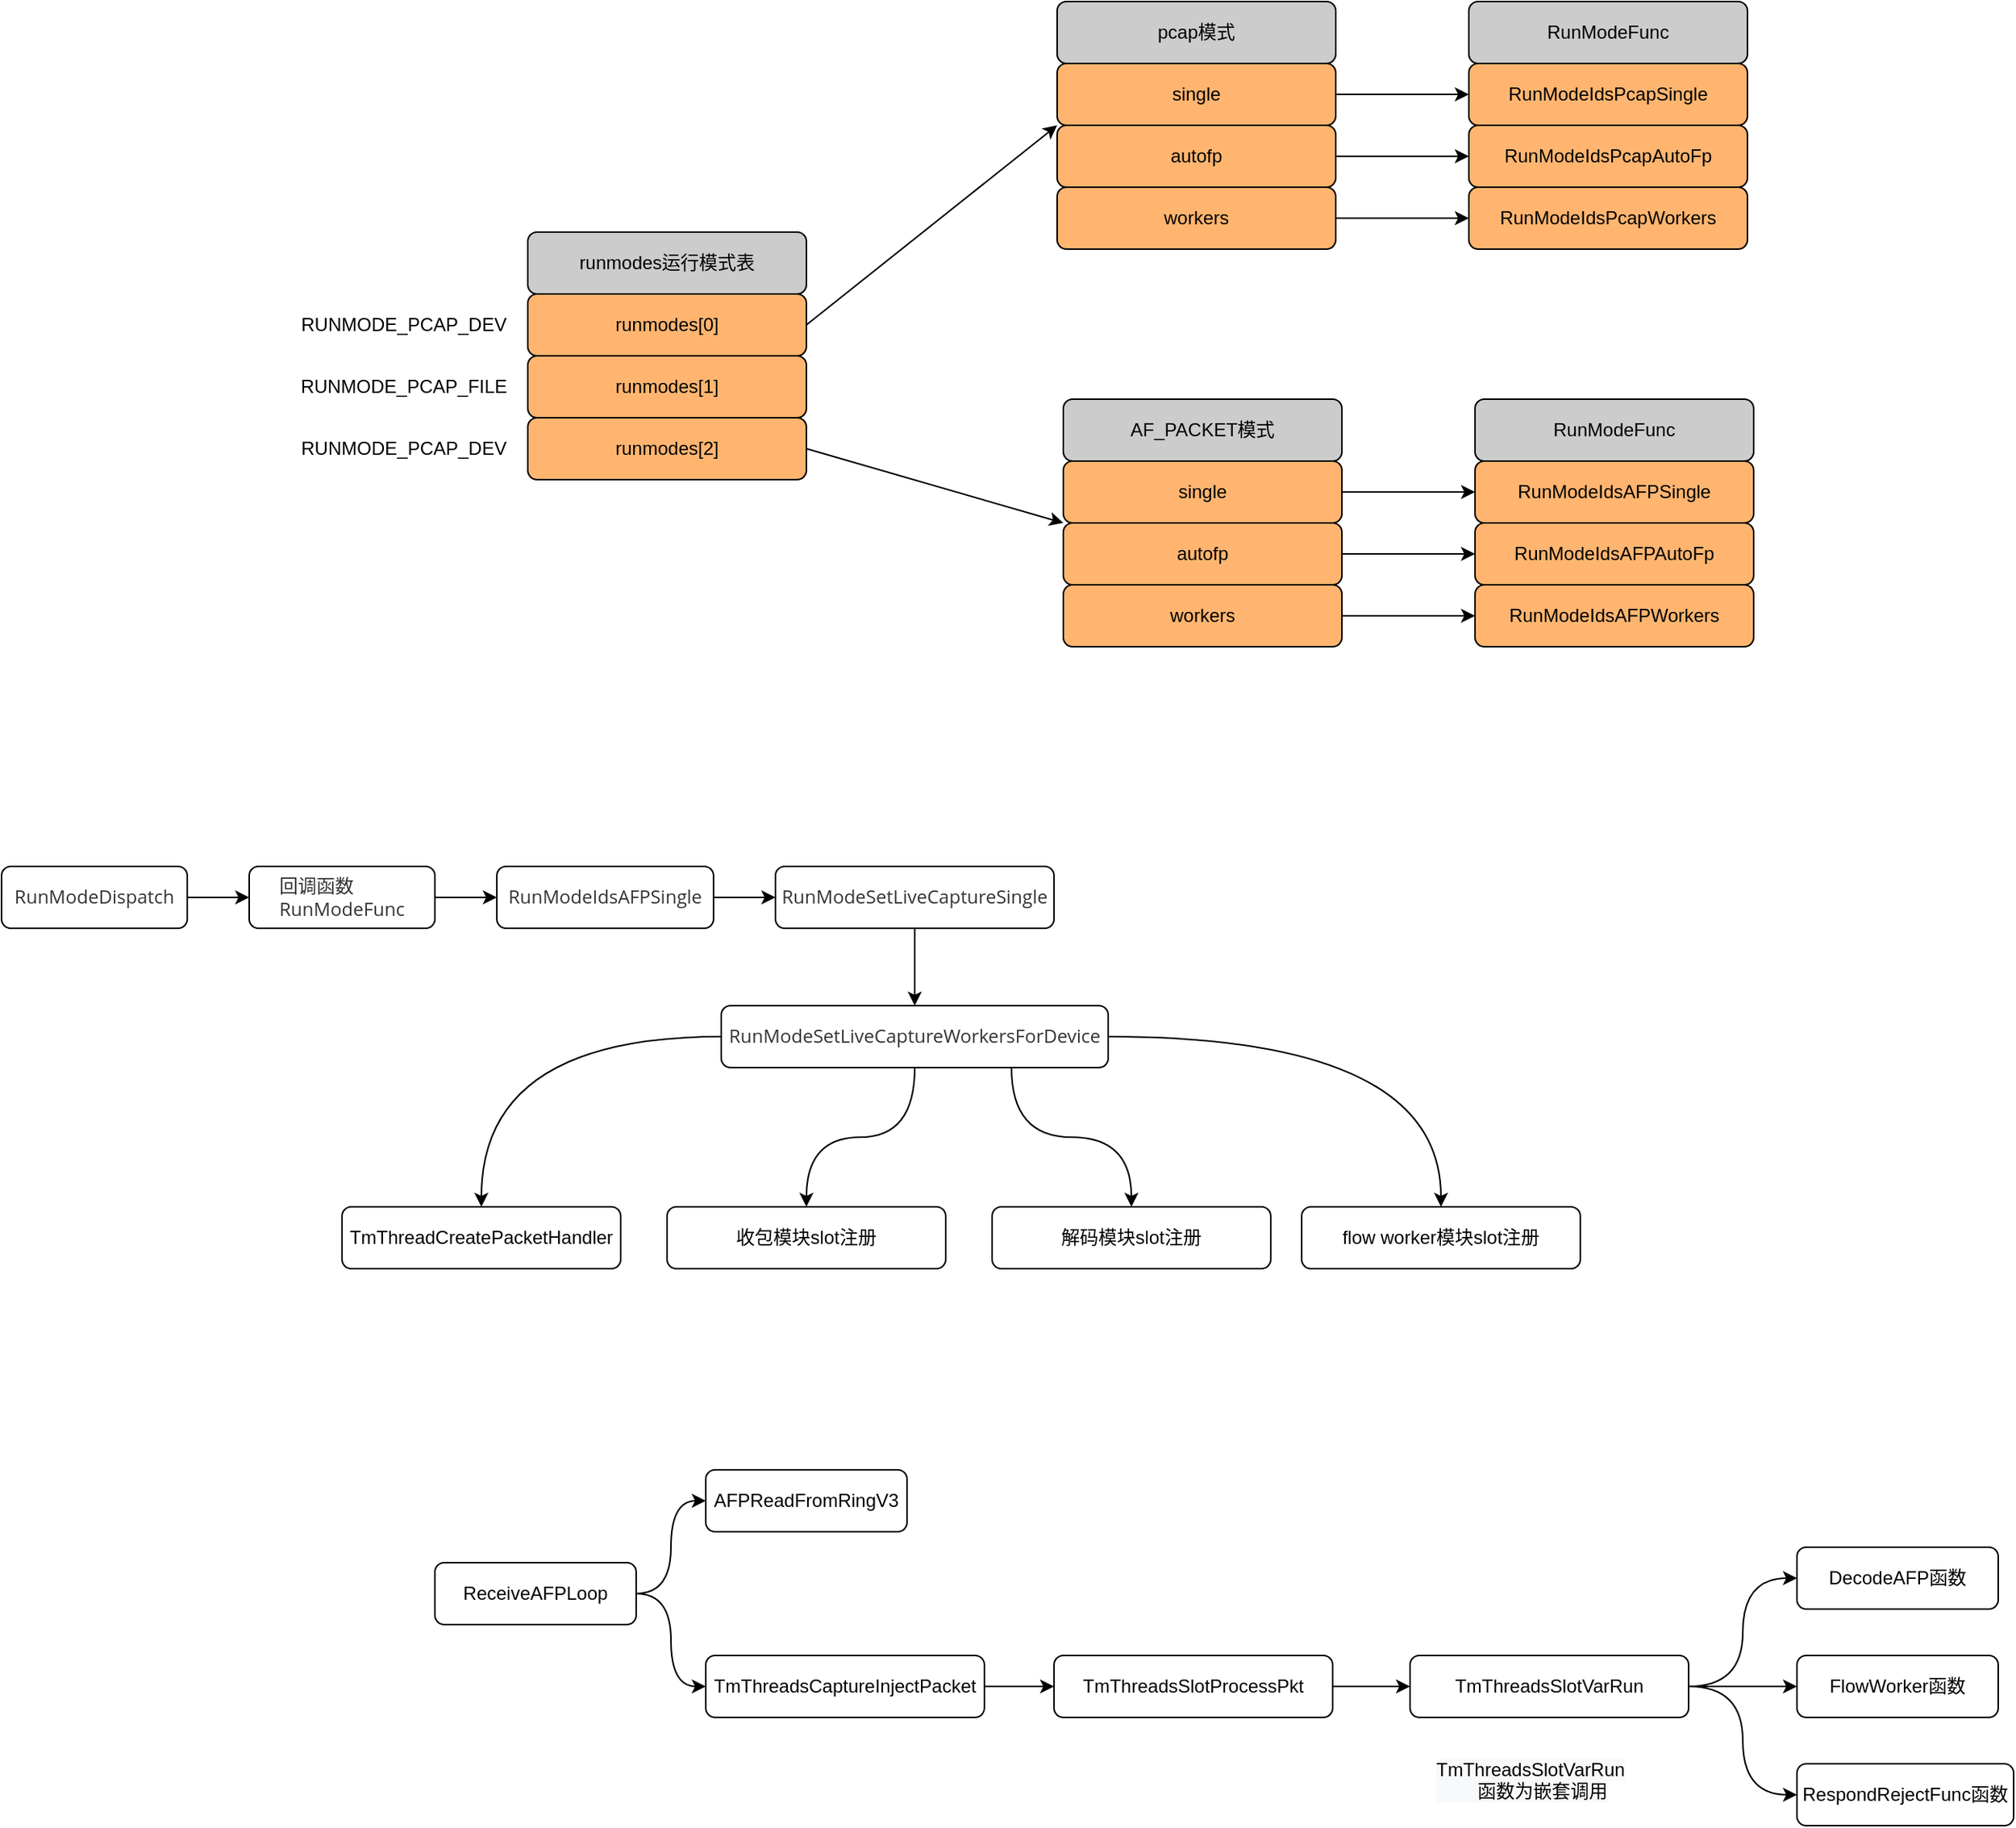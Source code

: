 <mxfile version="19.0.3" type="device"><diagram id="C5RBs43oDa-KdzZeNtuy" name="Page-1"><mxGraphModel dx="1422" dy="865" grid="0" gridSize="10" guides="1" tooltips="1" connect="1" arrows="1" fold="1" page="1" pageScale="1" pageWidth="827" pageHeight="1169" math="0" shadow="0"><root><mxCell id="WIyWlLk6GJQsqaUBKTNV-0"/><mxCell id="WIyWlLk6GJQsqaUBKTNV-1" parent="WIyWlLk6GJQsqaUBKTNV-0"/><mxCell id="lImFgt0O4cBi_I_tVlBP-8" value="" style="edgeStyle=orthogonalEdgeStyle;rounded=0;orthogonalLoop=1;jettySize=auto;html=1;fontSize=12;" parent="WIyWlLk6GJQsqaUBKTNV-1" source="lImFgt0O4cBi_I_tVlBP-1" target="lImFgt0O4cBi_I_tVlBP-7" edge="1"><mxGeometry relative="1" as="geometry"/></mxCell><mxCell id="lImFgt0O4cBi_I_tVlBP-1" value="&lt;span style=&quot;box-sizing: border-box; color: rgb(51, 51, 51); font-family: &amp;quot;Open Sans&amp;quot;, &amp;quot;Clear Sans&amp;quot;, &amp;quot;Helvetica Neue&amp;quot;, Helvetica, Arial, &amp;quot;Segoe UI Emoji&amp;quot;, sans-serif; orphans: 4; text-align: start; background-color: rgb(255, 255, 255);&quot;&gt;&lt;span style=&quot;box-sizing: border-box;&quot; class=&quot;md-plain&quot;&gt;&lt;font style=&quot;font-size: 12px;&quot;&gt;RunModeDispatch&lt;/font&gt;&lt;/span&gt;&lt;/span&gt;" style="rounded=1;whiteSpace=wrap;html=1;fillColor=none;sketch=0;shadow=0;glass=0;fontStyle=0" parent="WIyWlLk6GJQsqaUBKTNV-1" vertex="1"><mxGeometry x="50" y="690" width="120" height="40" as="geometry"/></mxCell><mxCell id="lImFgt0O4cBi_I_tVlBP-10" value="" style="edgeStyle=orthogonalEdgeStyle;rounded=0;orthogonalLoop=1;jettySize=auto;html=1;fontSize=12;" parent="WIyWlLk6GJQsqaUBKTNV-1" source="lImFgt0O4cBi_I_tVlBP-7" target="lImFgt0O4cBi_I_tVlBP-9" edge="1"><mxGeometry relative="1" as="geometry"/></mxCell><mxCell id="lImFgt0O4cBi_I_tVlBP-7" value="&lt;div style=&quot;orphans: 4; text-align: start;&quot;&gt;&lt;font face=&quot;Open Sans, Clear Sans, Helvetica Neue, Helvetica, Arial, Segoe UI Emoji, sans-serif&quot; color=&quot;#333333&quot;&gt;&lt;span style=&quot;background-color: rgb(255, 255, 255);&quot;&gt;&lt;span style=&quot;&quot;&gt;&#9;&lt;/span&gt;回调函数&lt;/span&gt;&lt;/font&gt;&lt;/div&gt;&lt;div style=&quot;orphans: 4; text-align: start;&quot;&gt;&lt;span style=&quot;background-color: initial;&quot;&gt;&lt;font face=&quot;Open Sans, Clear Sans, Helvetica Neue, Helvetica, Arial, Segoe UI Emoji, sans-serif&quot; color=&quot;#333333&quot;&gt;RunModeFunc&lt;/font&gt;&lt;/span&gt;&lt;/div&gt;" style="rounded=1;whiteSpace=wrap;html=1;fillColor=none;sketch=0;shadow=0;glass=0;fontStyle=0" parent="WIyWlLk6GJQsqaUBKTNV-1" vertex="1"><mxGeometry x="210" y="690" width="120" height="40" as="geometry"/></mxCell><mxCell id="lImFgt0O4cBi_I_tVlBP-12" value="" style="edgeStyle=orthogonalEdgeStyle;rounded=0;orthogonalLoop=1;jettySize=auto;html=1;fontSize=12;" parent="WIyWlLk6GJQsqaUBKTNV-1" source="lImFgt0O4cBi_I_tVlBP-9" target="lImFgt0O4cBi_I_tVlBP-11" edge="1"><mxGeometry relative="1" as="geometry"/></mxCell><mxCell id="lImFgt0O4cBi_I_tVlBP-9" value="&lt;div style=&quot;orphans: 4; text-align: start;&quot;&gt;&lt;span style=&quot;color: rgb(51, 51, 51); font-family: &amp;quot;Open Sans&amp;quot;, &amp;quot;Clear Sans&amp;quot;, &amp;quot;Helvetica Neue&amp;quot;, Helvetica, Arial, &amp;quot;Segoe UI Emoji&amp;quot;, sans-serif;&quot;&gt;&lt;font style=&quot;font-size: 12px;&quot;&gt;RunModeIdsAFPSingle&lt;/font&gt;&lt;/span&gt;&lt;br&gt;&lt;/div&gt;" style="rounded=1;whiteSpace=wrap;html=1;fillColor=none;sketch=0;shadow=0;glass=0;fontStyle=0" parent="WIyWlLk6GJQsqaUBKTNV-1" vertex="1"><mxGeometry x="370" y="690" width="140" height="40" as="geometry"/></mxCell><mxCell id="lImFgt0O4cBi_I_tVlBP-14" value="" style="edgeStyle=orthogonalEdgeStyle;rounded=0;orthogonalLoop=1;jettySize=auto;html=1;fontSize=12;" parent="WIyWlLk6GJQsqaUBKTNV-1" source="lImFgt0O4cBi_I_tVlBP-11" target="lImFgt0O4cBi_I_tVlBP-13" edge="1"><mxGeometry relative="1" as="geometry"/></mxCell><mxCell id="lImFgt0O4cBi_I_tVlBP-11" value="&lt;div style=&quot;orphans: 4; text-align: start;&quot;&gt;&lt;font face=&quot;Open Sans, Clear Sans, Helvetica Neue, Helvetica, Arial, Segoe UI Emoji, sans-serif&quot; color=&quot;#333333&quot;&gt;RunModeSetLiveCaptureSingle&lt;/font&gt;&lt;br&gt;&lt;/div&gt;" style="rounded=1;whiteSpace=wrap;html=1;fillColor=none;sketch=0;shadow=0;glass=0;fontStyle=0" parent="WIyWlLk6GJQsqaUBKTNV-1" vertex="1"><mxGeometry x="550" y="690" width="180" height="40" as="geometry"/></mxCell><mxCell id="lImFgt0O4cBi_I_tVlBP-19" style="edgeStyle=orthogonalEdgeStyle;rounded=0;orthogonalLoop=1;jettySize=auto;html=1;exitX=0;exitY=0.5;exitDx=0;exitDy=0;entryX=0.5;entryY=0;entryDx=0;entryDy=0;fontSize=12;curved=1;" parent="WIyWlLk6GJQsqaUBKTNV-1" source="lImFgt0O4cBi_I_tVlBP-13" target="lImFgt0O4cBi_I_tVlBP-15" edge="1"><mxGeometry relative="1" as="geometry"/></mxCell><mxCell id="lImFgt0O4cBi_I_tVlBP-20" style="edgeStyle=orthogonalEdgeStyle;curved=1;rounded=0;orthogonalLoop=1;jettySize=auto;html=1;exitX=0.5;exitY=1;exitDx=0;exitDy=0;fontSize=12;" parent="WIyWlLk6GJQsqaUBKTNV-1" source="lImFgt0O4cBi_I_tVlBP-13" target="lImFgt0O4cBi_I_tVlBP-16" edge="1"><mxGeometry relative="1" as="geometry"/></mxCell><mxCell id="lImFgt0O4cBi_I_tVlBP-21" style="edgeStyle=orthogonalEdgeStyle;curved=1;rounded=0;orthogonalLoop=1;jettySize=auto;html=1;exitX=0.75;exitY=1;exitDx=0;exitDy=0;fontSize=12;" parent="WIyWlLk6GJQsqaUBKTNV-1" source="lImFgt0O4cBi_I_tVlBP-13" target="lImFgt0O4cBi_I_tVlBP-17" edge="1"><mxGeometry relative="1" as="geometry"/></mxCell><mxCell id="lImFgt0O4cBi_I_tVlBP-22" style="edgeStyle=orthogonalEdgeStyle;curved=1;rounded=0;orthogonalLoop=1;jettySize=auto;html=1;exitX=1;exitY=0.5;exitDx=0;exitDy=0;entryX=0.5;entryY=0;entryDx=0;entryDy=0;fontSize=12;" parent="WIyWlLk6GJQsqaUBKTNV-1" source="lImFgt0O4cBi_I_tVlBP-13" target="lImFgt0O4cBi_I_tVlBP-18" edge="1"><mxGeometry relative="1" as="geometry"/></mxCell><mxCell id="lImFgt0O4cBi_I_tVlBP-13" value="&lt;div style=&quot;orphans: 4; text-align: start;&quot;&gt;&lt;font face=&quot;Open Sans, Clear Sans, Helvetica Neue, Helvetica, Arial, Segoe UI Emoji, sans-serif&quot; color=&quot;#333333&quot;&gt;RunModeSetLiveCaptureWorkersForDevice&lt;/font&gt;&lt;br&gt;&lt;/div&gt;" style="rounded=1;whiteSpace=wrap;html=1;fillColor=none;sketch=0;shadow=0;glass=0;fontStyle=0" parent="WIyWlLk6GJQsqaUBKTNV-1" vertex="1"><mxGeometry x="515" y="780" width="250" height="40" as="geometry"/></mxCell><mxCell id="lImFgt0O4cBi_I_tVlBP-15" value="&lt;div style=&quot;orphans: 4; text-align: start;&quot;&gt;TmThreadCreatePacketHandler&lt;br&gt;&lt;/div&gt;" style="rounded=1;whiteSpace=wrap;html=1;fillColor=none;sketch=0;shadow=0;glass=0;fontStyle=0" parent="WIyWlLk6GJQsqaUBKTNV-1" vertex="1"><mxGeometry x="270" y="910" width="180" height="40" as="geometry"/></mxCell><mxCell id="lImFgt0O4cBi_I_tVlBP-16" value="&lt;div style=&quot;orphans: 4; text-align: start;&quot;&gt;收包模块slot注册&lt;br&gt;&lt;/div&gt;" style="rounded=1;whiteSpace=wrap;html=1;fillColor=none;sketch=0;shadow=0;glass=0;fontStyle=0" parent="WIyWlLk6GJQsqaUBKTNV-1" vertex="1"><mxGeometry x="480" y="910" width="180" height="40" as="geometry"/></mxCell><mxCell id="lImFgt0O4cBi_I_tVlBP-17" value="&lt;div style=&quot;orphans: 4; text-align: start;&quot;&gt;解码模块slot注册&lt;br&gt;&lt;/div&gt;" style="rounded=1;whiteSpace=wrap;html=1;fillColor=none;sketch=0;shadow=0;glass=0;fontStyle=0" parent="WIyWlLk6GJQsqaUBKTNV-1" vertex="1"><mxGeometry x="690" y="910" width="180" height="40" as="geometry"/></mxCell><mxCell id="lImFgt0O4cBi_I_tVlBP-18" value="&lt;div style=&quot;orphans: 4; text-align: start;&quot;&gt;flow worker模块slot注册&lt;br&gt;&lt;/div&gt;" style="rounded=1;whiteSpace=wrap;html=1;fillColor=none;sketch=0;shadow=0;glass=0;fontStyle=0" parent="WIyWlLk6GJQsqaUBKTNV-1" vertex="1"><mxGeometry x="890" y="910" width="180" height="40" as="geometry"/></mxCell><mxCell id="lImFgt0O4cBi_I_tVlBP-31" style="edgeStyle=orthogonalEdgeStyle;curved=1;rounded=0;orthogonalLoop=1;jettySize=auto;html=1;exitX=1;exitY=0.5;exitDx=0;exitDy=0;entryX=0;entryY=0.5;entryDx=0;entryDy=0;fontSize=12;" parent="WIyWlLk6GJQsqaUBKTNV-1" source="lImFgt0O4cBi_I_tVlBP-25" target="lImFgt0O4cBi_I_tVlBP-26" edge="1"><mxGeometry relative="1" as="geometry"/></mxCell><mxCell id="lImFgt0O4cBi_I_tVlBP-32" style="edgeStyle=orthogonalEdgeStyle;curved=1;rounded=0;orthogonalLoop=1;jettySize=auto;html=1;exitX=1;exitY=0.5;exitDx=0;exitDy=0;entryX=0;entryY=0.5;entryDx=0;entryDy=0;fontSize=12;" parent="WIyWlLk6GJQsqaUBKTNV-1" source="lImFgt0O4cBi_I_tVlBP-25" target="lImFgt0O4cBi_I_tVlBP-30" edge="1"><mxGeometry relative="1" as="geometry"/></mxCell><mxCell id="lImFgt0O4cBi_I_tVlBP-25" value="&lt;div style=&quot;orphans: 4; text-align: start;&quot;&gt;&lt;span style=&quot;orphans: 2;&quot;&gt;ReceiveAFPLoop&lt;/span&gt;&lt;br&gt;&lt;/div&gt;" style="rounded=1;whiteSpace=wrap;html=1;fillColor=none;sketch=0;shadow=0;glass=0;fontStyle=0" parent="WIyWlLk6GJQsqaUBKTNV-1" vertex="1"><mxGeometry x="330" y="1140" width="130" height="40" as="geometry"/></mxCell><mxCell id="lImFgt0O4cBi_I_tVlBP-26" value="&lt;div style=&quot;orphans: 2;&quot;&gt;AFPReadFromRingV3&lt;br&gt;&lt;/div&gt;" style="rounded=1;whiteSpace=wrap;html=1;fillColor=none;sketch=0;shadow=0;glass=0;fontStyle=0" parent="WIyWlLk6GJQsqaUBKTNV-1" vertex="1"><mxGeometry x="505" y="1080" width="130" height="40" as="geometry"/></mxCell><mxCell id="lImFgt0O4cBi_I_tVlBP-34" value="" style="edgeStyle=orthogonalEdgeStyle;curved=1;rounded=0;orthogonalLoop=1;jettySize=auto;html=1;fontSize=12;" parent="WIyWlLk6GJQsqaUBKTNV-1" source="lImFgt0O4cBi_I_tVlBP-30" target="lImFgt0O4cBi_I_tVlBP-33" edge="1"><mxGeometry relative="1" as="geometry"/></mxCell><mxCell id="lImFgt0O4cBi_I_tVlBP-30" value="&lt;div style=&quot;orphans: 2;&quot;&gt;&lt;span style=&quot;text-align: left;&quot;&gt;TmThreadsCaptureInjectPacket&lt;/span&gt;&lt;br&gt;&lt;/div&gt;" style="rounded=1;whiteSpace=wrap;html=1;fillColor=none;sketch=0;shadow=0;glass=0;fontStyle=0" parent="WIyWlLk6GJQsqaUBKTNV-1" vertex="1"><mxGeometry x="505" y="1200" width="180" height="40" as="geometry"/></mxCell><mxCell id="lImFgt0O4cBi_I_tVlBP-43" value="" style="edgeStyle=orthogonalEdgeStyle;curved=1;rounded=0;orthogonalLoop=1;jettySize=auto;html=1;fontSize=12;" parent="WIyWlLk6GJQsqaUBKTNV-1" source="lImFgt0O4cBi_I_tVlBP-33" target="lImFgt0O4cBi_I_tVlBP-35" edge="1"><mxGeometry relative="1" as="geometry"/></mxCell><mxCell id="lImFgt0O4cBi_I_tVlBP-33" value="&lt;div style=&quot;text-align: left;&quot;&gt;TmThreadsSlotProcessPkt&lt;br&gt;&lt;/div&gt;" style="rounded=1;whiteSpace=wrap;html=1;fillColor=none;sketch=0;shadow=0;glass=0;fontStyle=0" parent="WIyWlLk6GJQsqaUBKTNV-1" vertex="1"><mxGeometry x="730" y="1200" width="180" height="40" as="geometry"/></mxCell><mxCell id="lImFgt0O4cBi_I_tVlBP-40" style="edgeStyle=orthogonalEdgeStyle;curved=1;rounded=0;orthogonalLoop=1;jettySize=auto;html=1;exitX=1;exitY=0.5;exitDx=0;exitDy=0;entryX=0;entryY=0.5;entryDx=0;entryDy=0;fontSize=12;" parent="WIyWlLk6GJQsqaUBKTNV-1" source="lImFgt0O4cBi_I_tVlBP-35" target="lImFgt0O4cBi_I_tVlBP-37" edge="1"><mxGeometry relative="1" as="geometry"/></mxCell><mxCell id="lImFgt0O4cBi_I_tVlBP-41" style="edgeStyle=orthogonalEdgeStyle;curved=1;rounded=0;orthogonalLoop=1;jettySize=auto;html=1;exitX=1;exitY=0.5;exitDx=0;exitDy=0;entryX=0;entryY=0.5;entryDx=0;entryDy=0;fontSize=12;" parent="WIyWlLk6GJQsqaUBKTNV-1" source="lImFgt0O4cBi_I_tVlBP-35" target="lImFgt0O4cBi_I_tVlBP-38" edge="1"><mxGeometry relative="1" as="geometry"/></mxCell><mxCell id="lImFgt0O4cBi_I_tVlBP-42" style="edgeStyle=orthogonalEdgeStyle;curved=1;rounded=0;orthogonalLoop=1;jettySize=auto;html=1;exitX=1;exitY=0.5;exitDx=0;exitDy=0;entryX=0;entryY=0.5;entryDx=0;entryDy=0;fontSize=12;" parent="WIyWlLk6GJQsqaUBKTNV-1" source="lImFgt0O4cBi_I_tVlBP-35" target="lImFgt0O4cBi_I_tVlBP-39" edge="1"><mxGeometry relative="1" as="geometry"/></mxCell><mxCell id="lImFgt0O4cBi_I_tVlBP-35" value="&lt;div style=&quot;text-align: left;&quot;&gt;TmThreadsSlotVarRun&lt;br&gt;&lt;/div&gt;" style="rounded=1;whiteSpace=wrap;html=1;fillColor=none;sketch=0;shadow=0;glass=0;fontStyle=0" parent="WIyWlLk6GJQsqaUBKTNV-1" vertex="1"><mxGeometry x="960" y="1200" width="180" height="40" as="geometry"/></mxCell><mxCell id="lImFgt0O4cBi_I_tVlBP-37" value="&lt;div style=&quot;text-align: left;&quot;&gt;DecodeAFP函数&lt;br&gt;&lt;/div&gt;" style="rounded=1;whiteSpace=wrap;html=1;fillColor=none;sketch=0;shadow=0;glass=0;fontStyle=0" parent="WIyWlLk6GJQsqaUBKTNV-1" vertex="1"><mxGeometry x="1210" y="1130" width="130" height="40" as="geometry"/></mxCell><mxCell id="lImFgt0O4cBi_I_tVlBP-38" value="&lt;div style=&quot;text-align: left;&quot;&gt;FlowWorker函数&lt;br&gt;&lt;/div&gt;" style="rounded=1;whiteSpace=wrap;html=1;fillColor=none;sketch=0;shadow=0;glass=0;fontStyle=0" parent="WIyWlLk6GJQsqaUBKTNV-1" vertex="1"><mxGeometry x="1210" y="1200" width="130" height="40" as="geometry"/></mxCell><mxCell id="lImFgt0O4cBi_I_tVlBP-39" value="&lt;div style=&quot;text-align: left;&quot;&gt;RespondRejectFunc函数&lt;br&gt;&lt;/div&gt;" style="rounded=1;whiteSpace=wrap;html=1;fillColor=none;sketch=0;shadow=0;glass=0;fontStyle=0" parent="WIyWlLk6GJQsqaUBKTNV-1" vertex="1"><mxGeometry x="1210" y="1270" width="140" height="40" as="geometry"/></mxCell><mxCell id="_wPVUgmh15ZFtbq5lnZ2-0" value="&lt;span style=&quot;color: rgb(0, 0, 0); font-family: Helvetica; font-size: 12px; font-style: normal; font-variant-ligatures: normal; font-variant-caps: normal; font-weight: 400; letter-spacing: normal; orphans: 2; text-align: left; text-indent: 0px; text-transform: none; widows: 2; word-spacing: 0px; -webkit-text-stroke-width: 0px; background-color: rgb(248, 249, 250); text-decoration-thickness: initial; text-decoration-style: initial; text-decoration-color: initial; float: none; display: inline !important;&quot;&gt;TmThreadsSlotVarRun&lt;br&gt;&lt;span style=&quot;white-space: pre;&quot;&gt;&#9;&lt;/span&gt;函数为嵌套调用&lt;/span&gt;" style="text;whiteSpace=wrap;html=1;" parent="WIyWlLk6GJQsqaUBKTNV-1" vertex="1"><mxGeometry x="975" y="1260" width="150" height="30" as="geometry"/></mxCell><mxCell id="doOD7lP05Gy_HSQ41WFU-16" value="runmodes运行模式表" style="rounded=1;whiteSpace=wrap;html=1;fillColor=#CCCCCC;" vertex="1" parent="WIyWlLk6GJQsqaUBKTNV-1"><mxGeometry x="390" y="280" width="180" height="40" as="geometry"/></mxCell><mxCell id="doOD7lP05Gy_HSQ41WFU-28" style="rounded=0;orthogonalLoop=1;jettySize=auto;html=1;exitX=1;exitY=0.5;exitDx=0;exitDy=0;entryX=0;entryY=1;entryDx=0;entryDy=0;" edge="1" parent="WIyWlLk6GJQsqaUBKTNV-1" source="doOD7lP05Gy_HSQ41WFU-17" target="doOD7lP05Gy_HSQ41WFU-24"><mxGeometry relative="1" as="geometry"/></mxCell><mxCell id="doOD7lP05Gy_HSQ41WFU-17" value="runmodes[0]" style="rounded=1;whiteSpace=wrap;html=1;fillColor=#FFB570;" vertex="1" parent="WIyWlLk6GJQsqaUBKTNV-1"><mxGeometry x="390" y="320" width="180" height="40" as="geometry"/></mxCell><mxCell id="doOD7lP05Gy_HSQ41WFU-18" value="runmodes[1]" style="rounded=1;whiteSpace=wrap;html=1;fillColor=#FFB570;" vertex="1" parent="WIyWlLk6GJQsqaUBKTNV-1"><mxGeometry x="390" y="360" width="180" height="40" as="geometry"/></mxCell><mxCell id="doOD7lP05Gy_HSQ41WFU-48" style="edgeStyle=none;rounded=0;orthogonalLoop=1;jettySize=auto;html=1;exitX=1;exitY=0.5;exitDx=0;exitDy=0;entryX=0;entryY=0;entryDx=0;entryDy=0;" edge="1" parent="WIyWlLk6GJQsqaUBKTNV-1" source="doOD7lP05Gy_HSQ41WFU-19" target="doOD7lP05Gy_HSQ41WFU-41"><mxGeometry relative="1" as="geometry"/></mxCell><mxCell id="doOD7lP05Gy_HSQ41WFU-19" value="runmodes[2]" style="rounded=1;whiteSpace=wrap;html=1;fillColor=#FFB570;" vertex="1" parent="WIyWlLk6GJQsqaUBKTNV-1"><mxGeometry x="390" y="400" width="180" height="40" as="geometry"/></mxCell><mxCell id="doOD7lP05Gy_HSQ41WFU-20" value="RUNMODE_PCAP_DEV" style="text;html=1;strokeColor=none;fillColor=none;align=center;verticalAlign=middle;whiteSpace=wrap;rounded=0;" vertex="1" parent="WIyWlLk6GJQsqaUBKTNV-1"><mxGeometry x="240" y="325" width="140" height="30" as="geometry"/></mxCell><mxCell id="doOD7lP05Gy_HSQ41WFU-21" value="RUNMODE_PCAP_FILE" style="text;html=1;strokeColor=none;fillColor=none;align=center;verticalAlign=middle;whiteSpace=wrap;rounded=0;" vertex="1" parent="WIyWlLk6GJQsqaUBKTNV-1"><mxGeometry x="240" y="365" width="140" height="30" as="geometry"/></mxCell><mxCell id="doOD7lP05Gy_HSQ41WFU-22" value="RUNMODE_PCAP_DEV" style="text;html=1;strokeColor=none;fillColor=none;align=center;verticalAlign=middle;whiteSpace=wrap;rounded=0;" vertex="1" parent="WIyWlLk6GJQsqaUBKTNV-1"><mxGeometry x="240" y="405" width="140" height="30" as="geometry"/></mxCell><mxCell id="doOD7lP05Gy_HSQ41WFU-23" value="pcap模式" style="rounded=1;whiteSpace=wrap;html=1;fillColor=#CCCCCC;" vertex="1" parent="WIyWlLk6GJQsqaUBKTNV-1"><mxGeometry x="732" y="131" width="180" height="40" as="geometry"/></mxCell><mxCell id="doOD7lP05Gy_HSQ41WFU-34" style="edgeStyle=none;rounded=0;orthogonalLoop=1;jettySize=auto;html=1;exitX=1;exitY=0.5;exitDx=0;exitDy=0;entryX=0;entryY=0.5;entryDx=0;entryDy=0;" edge="1" parent="WIyWlLk6GJQsqaUBKTNV-1" source="doOD7lP05Gy_HSQ41WFU-24" target="doOD7lP05Gy_HSQ41WFU-30"><mxGeometry relative="1" as="geometry"/></mxCell><mxCell id="doOD7lP05Gy_HSQ41WFU-24" value="single" style="rounded=1;whiteSpace=wrap;html=1;fillColor=#FFB570;" vertex="1" parent="WIyWlLk6GJQsqaUBKTNV-1"><mxGeometry x="732" y="171" width="180" height="40" as="geometry"/></mxCell><mxCell id="doOD7lP05Gy_HSQ41WFU-35" style="edgeStyle=none;rounded=0;orthogonalLoop=1;jettySize=auto;html=1;exitX=1;exitY=0.5;exitDx=0;exitDy=0;entryX=0;entryY=0.5;entryDx=0;entryDy=0;" edge="1" parent="WIyWlLk6GJQsqaUBKTNV-1" source="doOD7lP05Gy_HSQ41WFU-25" target="doOD7lP05Gy_HSQ41WFU-31"><mxGeometry relative="1" as="geometry"/></mxCell><mxCell id="doOD7lP05Gy_HSQ41WFU-25" value="autofp" style="rounded=1;whiteSpace=wrap;html=1;fillColor=#FFB570;" vertex="1" parent="WIyWlLk6GJQsqaUBKTNV-1"><mxGeometry x="732" y="211" width="180" height="40" as="geometry"/></mxCell><mxCell id="doOD7lP05Gy_HSQ41WFU-36" style="edgeStyle=none;rounded=0;orthogonalLoop=1;jettySize=auto;html=1;exitX=1;exitY=0.5;exitDx=0;exitDy=0;entryX=0;entryY=0.5;entryDx=0;entryDy=0;" edge="1" parent="WIyWlLk6GJQsqaUBKTNV-1" source="doOD7lP05Gy_HSQ41WFU-26" target="doOD7lP05Gy_HSQ41WFU-32"><mxGeometry relative="1" as="geometry"/></mxCell><mxCell id="doOD7lP05Gy_HSQ41WFU-26" value="workers" style="rounded=1;whiteSpace=wrap;html=1;fillColor=#FFB570;" vertex="1" parent="WIyWlLk6GJQsqaUBKTNV-1"><mxGeometry x="732" y="251" width="180" height="40" as="geometry"/></mxCell><mxCell id="doOD7lP05Gy_HSQ41WFU-29" value="RunModeFunc" style="rounded=1;whiteSpace=wrap;html=1;fillColor=#CCCCCC;" vertex="1" parent="WIyWlLk6GJQsqaUBKTNV-1"><mxGeometry x="998" y="131" width="180" height="40" as="geometry"/></mxCell><mxCell id="doOD7lP05Gy_HSQ41WFU-30" value="RunModeIdsPcapSingle" style="rounded=1;whiteSpace=wrap;html=1;fillColor=#FFB570;" vertex="1" parent="WIyWlLk6GJQsqaUBKTNV-1"><mxGeometry x="998" y="171" width="180" height="40" as="geometry"/></mxCell><mxCell id="doOD7lP05Gy_HSQ41WFU-31" value="RunModeIdsPcapAutoFp" style="rounded=1;whiteSpace=wrap;html=1;fillColor=#FFB570;" vertex="1" parent="WIyWlLk6GJQsqaUBKTNV-1"><mxGeometry x="998" y="211" width="180" height="40" as="geometry"/></mxCell><mxCell id="doOD7lP05Gy_HSQ41WFU-32" value="RunModeIdsPcapWorkers" style="rounded=1;whiteSpace=wrap;html=1;fillColor=#FFB570;" vertex="1" parent="WIyWlLk6GJQsqaUBKTNV-1"><mxGeometry x="998" y="251" width="180" height="40" as="geometry"/></mxCell><mxCell id="doOD7lP05Gy_HSQ41WFU-37" value="AF_PACKET模式" style="rounded=1;whiteSpace=wrap;html=1;fillColor=#CCCCCC;" vertex="1" parent="WIyWlLk6GJQsqaUBKTNV-1"><mxGeometry x="736" y="388" width="180" height="40" as="geometry"/></mxCell><mxCell id="doOD7lP05Gy_HSQ41WFU-38" style="edgeStyle=none;rounded=0;orthogonalLoop=1;jettySize=auto;html=1;exitX=1;exitY=0.5;exitDx=0;exitDy=0;entryX=0;entryY=0.5;entryDx=0;entryDy=0;" edge="1" parent="WIyWlLk6GJQsqaUBKTNV-1" source="doOD7lP05Gy_HSQ41WFU-39" target="doOD7lP05Gy_HSQ41WFU-45"><mxGeometry relative="1" as="geometry"/></mxCell><mxCell id="doOD7lP05Gy_HSQ41WFU-39" value="single" style="rounded=1;whiteSpace=wrap;html=1;fillColor=#FFB570;" vertex="1" parent="WIyWlLk6GJQsqaUBKTNV-1"><mxGeometry x="736" y="428" width="180" height="40" as="geometry"/></mxCell><mxCell id="doOD7lP05Gy_HSQ41WFU-40" style="edgeStyle=none;rounded=0;orthogonalLoop=1;jettySize=auto;html=1;exitX=1;exitY=0.5;exitDx=0;exitDy=0;entryX=0;entryY=0.5;entryDx=0;entryDy=0;" edge="1" parent="WIyWlLk6GJQsqaUBKTNV-1" source="doOD7lP05Gy_HSQ41WFU-41" target="doOD7lP05Gy_HSQ41WFU-46"><mxGeometry relative="1" as="geometry"/></mxCell><mxCell id="doOD7lP05Gy_HSQ41WFU-41" value="autofp" style="rounded=1;whiteSpace=wrap;html=1;fillColor=#FFB570;" vertex="1" parent="WIyWlLk6GJQsqaUBKTNV-1"><mxGeometry x="736" y="468" width="180" height="40" as="geometry"/></mxCell><mxCell id="doOD7lP05Gy_HSQ41WFU-42" style="edgeStyle=none;rounded=0;orthogonalLoop=1;jettySize=auto;html=1;exitX=1;exitY=0.5;exitDx=0;exitDy=0;entryX=0;entryY=0.5;entryDx=0;entryDy=0;" edge="1" parent="WIyWlLk6GJQsqaUBKTNV-1" source="doOD7lP05Gy_HSQ41WFU-43" target="doOD7lP05Gy_HSQ41WFU-47"><mxGeometry relative="1" as="geometry"/></mxCell><mxCell id="doOD7lP05Gy_HSQ41WFU-43" value="workers" style="rounded=1;whiteSpace=wrap;html=1;fillColor=#FFB570;" vertex="1" parent="WIyWlLk6GJQsqaUBKTNV-1"><mxGeometry x="736" y="508" width="180" height="40" as="geometry"/></mxCell><mxCell id="doOD7lP05Gy_HSQ41WFU-44" value="RunModeFunc" style="rounded=1;whiteSpace=wrap;html=1;fillColor=#CCCCCC;" vertex="1" parent="WIyWlLk6GJQsqaUBKTNV-1"><mxGeometry x="1002" y="388" width="180" height="40" as="geometry"/></mxCell><mxCell id="doOD7lP05Gy_HSQ41WFU-45" value="RunModeIdsAFPSingle" style="rounded=1;whiteSpace=wrap;html=1;fillColor=#FFB570;" vertex="1" parent="WIyWlLk6GJQsqaUBKTNV-1"><mxGeometry x="1002" y="428" width="180" height="40" as="geometry"/></mxCell><mxCell id="doOD7lP05Gy_HSQ41WFU-46" value="RunModeIdsAFPAutoFp" style="rounded=1;whiteSpace=wrap;html=1;fillColor=#FFB570;" vertex="1" parent="WIyWlLk6GJQsqaUBKTNV-1"><mxGeometry x="1002" y="468" width="180" height="40" as="geometry"/></mxCell><mxCell id="doOD7lP05Gy_HSQ41WFU-47" value="RunModeIdsAFPWorkers" style="rounded=1;whiteSpace=wrap;html=1;fillColor=#FFB570;" vertex="1" parent="WIyWlLk6GJQsqaUBKTNV-1"><mxGeometry x="1002" y="508" width="180" height="40" as="geometry"/></mxCell></root></mxGraphModel></diagram></mxfile>